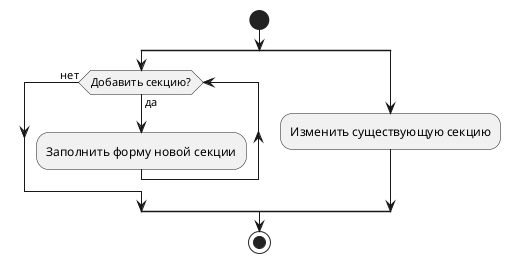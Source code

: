 @startuml AddModifySection
|Администратор|
start
split
  while (Добавить секцию?) is (да)
    :Заполнить форму новой секции;
  endwhile (нет)
split again
  :Изменить существующую секцию;
end split
stop
@enduml
